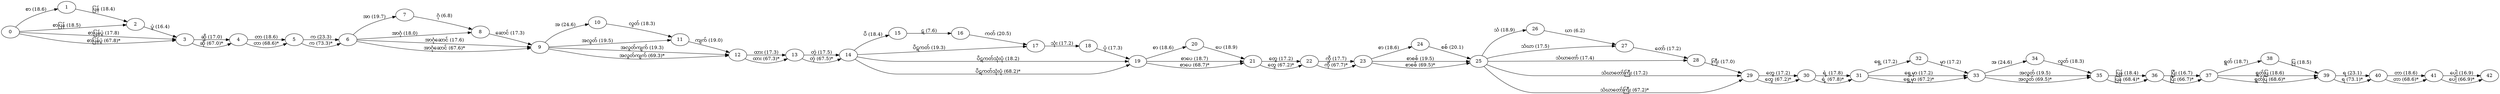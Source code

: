 digraph DAG {
  rankdir=LR;
  0 -> 1 [label="စာ (18.6)"];
  0 -> 2 [label="စာပြန် (18.5)"];
  0 -> 3 [label="စာပြန်ပွဲ (17.8)"];
  0 -> 3 [label="စာပြန်ပွဲ (67.8)*"];
  1 -> 2 [label="ပြန် (18.4)"];
  2 -> 3 [label="ပွဲ (16.4)"];
  3 -> 4 [label="ဆို (17.0)"];
  3 -> 4 [label="ဆို (67.0)*"];
  4 -> 5 [label="တာ (18.6)"];
  4 -> 5 [label="တာ (68.6)*"];
  5 -> 6 [label="က (23.3)"];
  5 -> 6 [label="က (73.3)*"];
  6 -> 7 [label="အာ (19.7)"];
  6 -> 8 [label="အာဂုံ (18.0)"];
  6 -> 9 [label="အာဂုံဆောင် (17.6)"];
  6 -> 9 [label="အာဂုံဆောင် (67.6)*"];
  7 -> 8 [label="ဂုံ (6.8)"];
  8 -> 9 [label="ဆောင် (17.3)"];
  9 -> 10 [label="အ (24.6)"];
  9 -> 11 [label="အလွတ် (19.5)"];
  9 -> 12 [label="အလွတ်ကျက် (19.3)"];
  9 -> 12 [label="အလွတ်ကျက် (69.3)*"];
  10 -> 11 [label="လွတ် (18.3)"];
  11 -> 12 [label="ကျက် (19.0)"];
  12 -> 13 [label="ထား (17.3)"];
  12 -> 13 [label="ထား (67.3)*"];
  13 -> 14 [label="တဲ့ (17.5)"];
  13 -> 14 [label="တဲ့ (67.5)*"];
  14 -> 15 [label="ပိ (18.4)"];
  14 -> 17 [label="ပိဋကတ် (19.3)"];
  14 -> 19 [label="ပိဋကတ်သုံးပုံ (18.2)"];
  14 -> 19 [label="ပိဋကတ်သုံးပုံ (68.2)*"];
  15 -> 16 [label="ဋ (7.6)"];
  16 -> 17 [label="ကတ် (20.5)"];
  17 -> 18 [label="သုံး (17.2)"];
  18 -> 19 [label="ပုံ (17.3)"];
  19 -> 20 [label="စာ (18.6)"];
  19 -> 21 [label="စာပေ (18.7)"];
  19 -> 21 [label="စာပေ (68.7)*"];
  20 -> 21 [label="ပေ (18.9)"];
  21 -> 22 [label="တွေ (17.2)"];
  21 -> 22 [label="တွေ (67.2)*"];
  22 -> 23 [label="ကို (17.7)"];
  22 -> 23 [label="ကို (67.7)*"];
  23 -> 24 [label="စာ (18.6)"];
  23 -> 25 [label="စာစစ် (19.5)"];
  23 -> 25 [label="စာစစ် (69.5)*"];
  24 -> 25 [label="စစ် (20.1)"];
  25 -> 26 [label="သံ (18.9)"];
  25 -> 27 [label="သံဃာ (17.5)"];
  25 -> 28 [label="သံဃာတော် (17.4)"];
  25 -> 29 [label="သံဃာတော်ကြီး (17.2)"];
  25 -> 29 [label="သံဃာတော်ကြီး (67.2)*"];
  26 -> 27 [label="ဃာ (6.2)"];
  27 -> 28 [label="တော် (17.2)"];
  28 -> 29 [label="ကြီး (17.0)"];
  29 -> 30 [label="တွေ (17.2)"];
  29 -> 30 [label="တွေ (67.2)*"];
  30 -> 31 [label="ရဲ့ (17.8)"];
  30 -> 31 [label="ရဲ့ (67.8)*"];
  31 -> 32 [label="ရှေ့ (17.2)"];
  31 -> 33 [label="ရှေ့မှာ (17.2)"];
  31 -> 33 [label="ရှေ့မှာ (67.2)*"];
  32 -> 33 [label="မှာ (17.2)"];
  33 -> 34 [label="အ (24.6)"];
  33 -> 35 [label="အလွတ် (19.5)"];
  33 -> 35 [label="အလွတ် (69.5)*"];
  34 -> 35 [label="လွတ် (18.3)"];
  35 -> 36 [label="ပြန် (18.4)"];
  35 -> 36 [label="ပြန် (68.4)*"];
  36 -> 37 [label="ပြီး (16.7)"];
  36 -> 37 [label="ပြီး (66.7)*"];
  37 -> 38 [label="ရွတ် (18.7)"];
  37 -> 39 [label="ရွတ်ပြ (18.6)"];
  37 -> 39 [label="ရွတ်ပြ (68.6)*"];
  38 -> 39 [label="ပြ (18.5)"];
  39 -> 40 [label="ရ (23.1)"];
  39 -> 40 [label="ရ (73.1)*"];
  40 -> 41 [label="တာ (18.6)"];
  40 -> 41 [label="တာ (68.6)*"];
  41 -> 42 [label="ပေါ့ (16.9)"];
  41 -> 42 [label="ပေါ့ (66.9)*"];
}